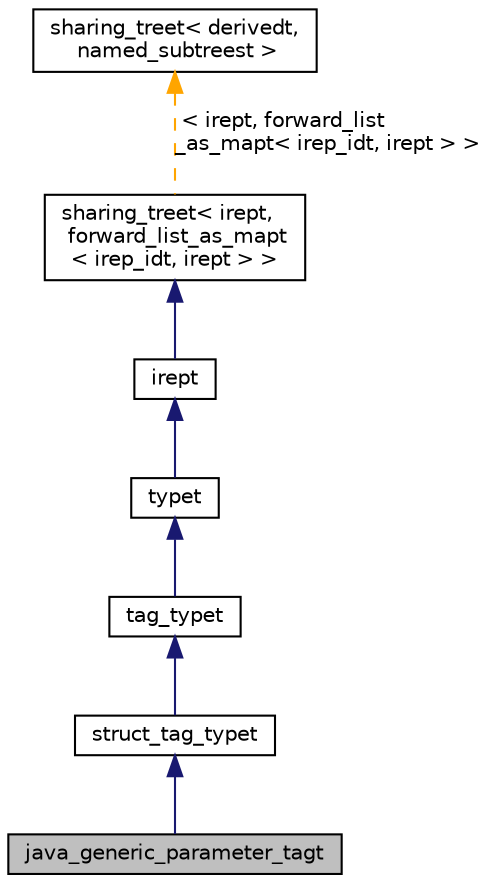 digraph "java_generic_parameter_tagt"
{
 // LATEX_PDF_SIZE
  bgcolor="transparent";
  edge [fontname="Helvetica",fontsize="10",labelfontname="Helvetica",labelfontsize="10"];
  node [fontname="Helvetica",fontsize="10",shape=record];
  Node1 [label="java_generic_parameter_tagt",height=0.2,width=0.4,color="black", fillcolor="grey75", style="filled", fontcolor="black",tooltip="Class to hold a Java generic type parameter (also called type variable), e.g., T in List<T>."];
  Node2 -> Node1 [dir="back",color="midnightblue",fontsize="10",style="solid",fontname="Helvetica"];
  Node2 [label="struct_tag_typet",height=0.2,width=0.4,color="black",URL="$classstruct__tag__typet.html",tooltip="A struct tag type, i.e., struct_typet with an identifier."];
  Node3 -> Node2 [dir="back",color="midnightblue",fontsize="10",style="solid",fontname="Helvetica"];
  Node3 [label="tag_typet",height=0.2,width=0.4,color="black",URL="$classtag__typet.html",tooltip="A tag-based type, i.e., typet with an identifier."];
  Node4 -> Node3 [dir="back",color="midnightblue",fontsize="10",style="solid",fontname="Helvetica"];
  Node4 [label="typet",height=0.2,width=0.4,color="black",URL="$classtypet.html",tooltip="The type of an expression, extends irept."];
  Node5 -> Node4 [dir="back",color="midnightblue",fontsize="10",style="solid",fontname="Helvetica"];
  Node5 [label="irept",height=0.2,width=0.4,color="black",URL="$classirept.html",tooltip="There are a large number of kinds of tree structured or tree-like data in CPROVER."];
  Node6 -> Node5 [dir="back",color="midnightblue",fontsize="10",style="solid",fontname="Helvetica"];
  Node6 [label="sharing_treet\< irept,\l forward_list_as_mapt\l\< irep_idt, irept \> \>",height=0.2,width=0.4,color="black",URL="$classsharing__treet.html",tooltip=" "];
  Node7 -> Node6 [dir="back",color="orange",fontsize="10",style="dashed",label=" \< irept, forward_list\l_as_mapt\< irep_idt, irept \> \>" ,fontname="Helvetica"];
  Node7 [label="sharing_treet\< derivedt,\l named_subtreest \>",height=0.2,width=0.4,color="black",URL="$classsharing__treet.html",tooltip="Base class for tree-like data structures with sharing."];
}
